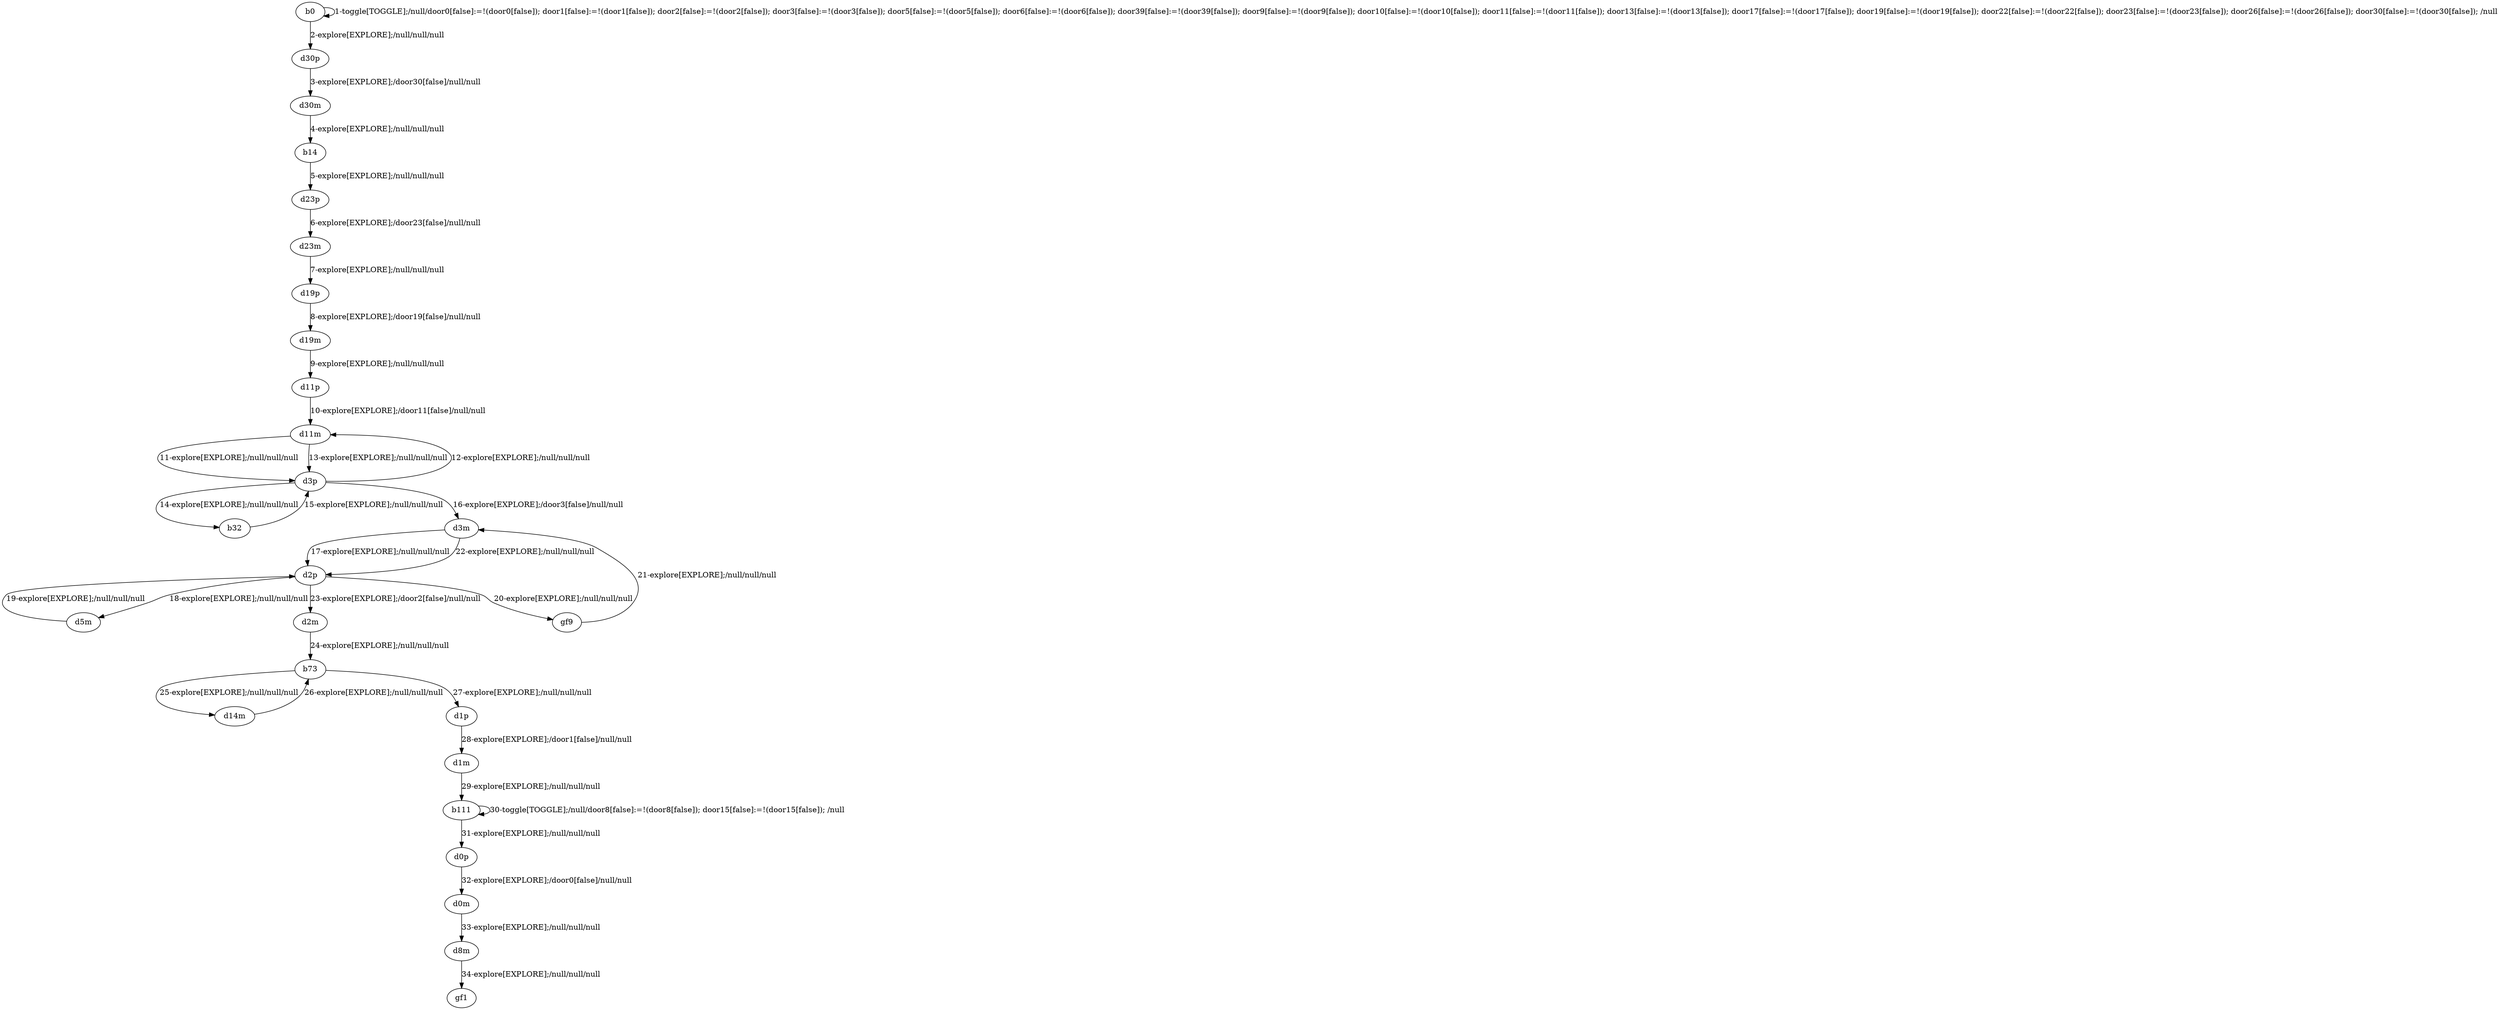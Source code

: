 # Total number of goals covered by this test: 1
# d8m --> gf1

digraph g {
"b0" -> "b0" [label = "1-toggle[TOGGLE];/null/door0[false]:=!(door0[false]); door1[false]:=!(door1[false]); door2[false]:=!(door2[false]); door3[false]:=!(door3[false]); door5[false]:=!(door5[false]); door6[false]:=!(door6[false]); door39[false]:=!(door39[false]); door9[false]:=!(door9[false]); door10[false]:=!(door10[false]); door11[false]:=!(door11[false]); door13[false]:=!(door13[false]); door17[false]:=!(door17[false]); door19[false]:=!(door19[false]); door22[false]:=!(door22[false]); door23[false]:=!(door23[false]); door26[false]:=!(door26[false]); door30[false]:=!(door30[false]); /null"];
"b0" -> "d30p" [label = "2-explore[EXPLORE];/null/null/null"];
"d30p" -> "d30m" [label = "3-explore[EXPLORE];/door30[false]/null/null"];
"d30m" -> "b14" [label = "4-explore[EXPLORE];/null/null/null"];
"b14" -> "d23p" [label = "5-explore[EXPLORE];/null/null/null"];
"d23p" -> "d23m" [label = "6-explore[EXPLORE];/door23[false]/null/null"];
"d23m" -> "d19p" [label = "7-explore[EXPLORE];/null/null/null"];
"d19p" -> "d19m" [label = "8-explore[EXPLORE];/door19[false]/null/null"];
"d19m" -> "d11p" [label = "9-explore[EXPLORE];/null/null/null"];
"d11p" -> "d11m" [label = "10-explore[EXPLORE];/door11[false]/null/null"];
"d11m" -> "d3p" [label = "11-explore[EXPLORE];/null/null/null"];
"d3p" -> "d11m" [label = "12-explore[EXPLORE];/null/null/null"];
"d11m" -> "d3p" [label = "13-explore[EXPLORE];/null/null/null"];
"d3p" -> "b32" [label = "14-explore[EXPLORE];/null/null/null"];
"b32" -> "d3p" [label = "15-explore[EXPLORE];/null/null/null"];
"d3p" -> "d3m" [label = "16-explore[EXPLORE];/door3[false]/null/null"];
"d3m" -> "d2p" [label = "17-explore[EXPLORE];/null/null/null"];
"d2p" -> "d5m" [label = "18-explore[EXPLORE];/null/null/null"];
"d5m" -> "d2p" [label = "19-explore[EXPLORE];/null/null/null"];
"d2p" -> "gf9" [label = "20-explore[EXPLORE];/null/null/null"];
"gf9" -> "d3m" [label = "21-explore[EXPLORE];/null/null/null"];
"d3m" -> "d2p" [label = "22-explore[EXPLORE];/null/null/null"];
"d2p" -> "d2m" [label = "23-explore[EXPLORE];/door2[false]/null/null"];
"d2m" -> "b73" [label = "24-explore[EXPLORE];/null/null/null"];
"b73" -> "d14m" [label = "25-explore[EXPLORE];/null/null/null"];
"d14m" -> "b73" [label = "26-explore[EXPLORE];/null/null/null"];
"b73" -> "d1p" [label = "27-explore[EXPLORE];/null/null/null"];
"d1p" -> "d1m" [label = "28-explore[EXPLORE];/door1[false]/null/null"];
"d1m" -> "b111" [label = "29-explore[EXPLORE];/null/null/null"];
"b111" -> "b111" [label = "30-toggle[TOGGLE];/null/door8[false]:=!(door8[false]); door15[false]:=!(door15[false]); /null"];
"b111" -> "d0p" [label = "31-explore[EXPLORE];/null/null/null"];
"d0p" -> "d0m" [label = "32-explore[EXPLORE];/door0[false]/null/null"];
"d0m" -> "d8m" [label = "33-explore[EXPLORE];/null/null/null"];
"d8m" -> "gf1" [label = "34-explore[EXPLORE];/null/null/null"];
}